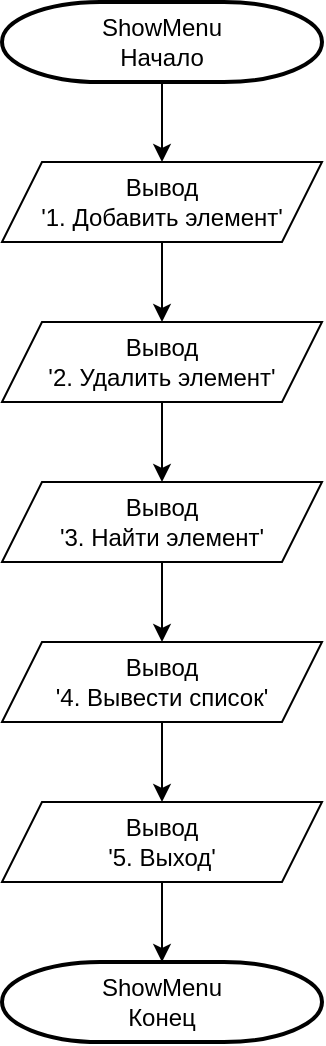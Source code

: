<mxfile version="26.1.0">
  <diagram id="C5RBs43oDa-KdzZeNtuy" name="Page-1">
    <mxGraphModel dx="664" dy="893" grid="1" gridSize="10" guides="1" tooltips="1" connect="1" arrows="1" fold="1" page="1" pageScale="1" pageWidth="827" pageHeight="1169" math="0" shadow="0">
      <root>
        <mxCell id="WIyWlLk6GJQsqaUBKTNV-0" />
        <mxCell id="WIyWlLk6GJQsqaUBKTNV-1" parent="WIyWlLk6GJQsqaUBKTNV-0" />
        <mxCell id="AcaFPXL1Tkq35xk4qhs0-6" style="edgeStyle=orthogonalEdgeStyle;rounded=0;orthogonalLoop=1;jettySize=auto;html=1;entryX=0.5;entryY=0;entryDx=0;entryDy=0;" edge="1" parent="WIyWlLk6GJQsqaUBKTNV-1" source="AcaFPXL1Tkq35xk4qhs0-0" target="AcaFPXL1Tkq35xk4qhs0-1">
          <mxGeometry relative="1" as="geometry" />
        </mxCell>
        <mxCell id="AcaFPXL1Tkq35xk4qhs0-0" value="ShowMenu&lt;div&gt;Начало&lt;/div&gt;" style="strokeWidth=2;html=1;shape=mxgraph.flowchart.terminator;whiteSpace=wrap;" vertex="1" parent="WIyWlLk6GJQsqaUBKTNV-1">
          <mxGeometry x="160" y="40" width="160" height="40" as="geometry" />
        </mxCell>
        <mxCell id="AcaFPXL1Tkq35xk4qhs0-7" style="edgeStyle=orthogonalEdgeStyle;rounded=0;orthogonalLoop=1;jettySize=auto;html=1;entryX=0.5;entryY=0;entryDx=0;entryDy=0;" edge="1" parent="WIyWlLk6GJQsqaUBKTNV-1" source="AcaFPXL1Tkq35xk4qhs0-1" target="AcaFPXL1Tkq35xk4qhs0-2">
          <mxGeometry relative="1" as="geometry" />
        </mxCell>
        <mxCell id="AcaFPXL1Tkq35xk4qhs0-1" value="Вывод&lt;div&gt;&#39;1. Добавить элемент&#39;&lt;/div&gt;" style="shape=parallelogram;perimeter=parallelogramPerimeter;whiteSpace=wrap;html=1;fixedSize=1;" vertex="1" parent="WIyWlLk6GJQsqaUBKTNV-1">
          <mxGeometry x="160" y="120" width="160" height="40" as="geometry" />
        </mxCell>
        <mxCell id="AcaFPXL1Tkq35xk4qhs0-8" style="edgeStyle=orthogonalEdgeStyle;rounded=0;orthogonalLoop=1;jettySize=auto;html=1;entryX=0.5;entryY=0;entryDx=0;entryDy=0;" edge="1" parent="WIyWlLk6GJQsqaUBKTNV-1" source="AcaFPXL1Tkq35xk4qhs0-2" target="AcaFPXL1Tkq35xk4qhs0-3">
          <mxGeometry relative="1" as="geometry" />
        </mxCell>
        <mxCell id="AcaFPXL1Tkq35xk4qhs0-2" value="Вывод&lt;div&gt;&#39;2. Удалить элемент&#39;&lt;/div&gt;" style="shape=parallelogram;perimeter=parallelogramPerimeter;whiteSpace=wrap;html=1;fixedSize=1;" vertex="1" parent="WIyWlLk6GJQsqaUBKTNV-1">
          <mxGeometry x="160" y="200" width="160" height="40" as="geometry" />
        </mxCell>
        <mxCell id="AcaFPXL1Tkq35xk4qhs0-9" style="edgeStyle=orthogonalEdgeStyle;rounded=0;orthogonalLoop=1;jettySize=auto;html=1;entryX=0.5;entryY=0;entryDx=0;entryDy=0;" edge="1" parent="WIyWlLk6GJQsqaUBKTNV-1" source="AcaFPXL1Tkq35xk4qhs0-3" target="AcaFPXL1Tkq35xk4qhs0-5">
          <mxGeometry relative="1" as="geometry" />
        </mxCell>
        <mxCell id="AcaFPXL1Tkq35xk4qhs0-3" value="Вывод&lt;div&gt;&#39;3. Найти элемент&#39;&lt;/div&gt;" style="shape=parallelogram;perimeter=parallelogramPerimeter;whiteSpace=wrap;html=1;fixedSize=1;" vertex="1" parent="WIyWlLk6GJQsqaUBKTNV-1">
          <mxGeometry x="160" y="280" width="160" height="40" as="geometry" />
        </mxCell>
        <mxCell id="AcaFPXL1Tkq35xk4qhs0-12" style="edgeStyle=orthogonalEdgeStyle;rounded=0;orthogonalLoop=1;jettySize=auto;html=1;" edge="1" parent="WIyWlLk6GJQsqaUBKTNV-1" source="AcaFPXL1Tkq35xk4qhs0-4" target="AcaFPXL1Tkq35xk4qhs0-11">
          <mxGeometry relative="1" as="geometry" />
        </mxCell>
        <mxCell id="AcaFPXL1Tkq35xk4qhs0-4" value="Вывод&lt;div&gt;&#39;5. Выход&#39;&lt;/div&gt;" style="shape=parallelogram;perimeter=parallelogramPerimeter;whiteSpace=wrap;html=1;fixedSize=1;" vertex="1" parent="WIyWlLk6GJQsqaUBKTNV-1">
          <mxGeometry x="160" y="440" width="160" height="40" as="geometry" />
        </mxCell>
        <mxCell id="AcaFPXL1Tkq35xk4qhs0-10" style="edgeStyle=orthogonalEdgeStyle;rounded=0;orthogonalLoop=1;jettySize=auto;html=1;entryX=0.5;entryY=0;entryDx=0;entryDy=0;" edge="1" parent="WIyWlLk6GJQsqaUBKTNV-1" source="AcaFPXL1Tkq35xk4qhs0-5" target="AcaFPXL1Tkq35xk4qhs0-4">
          <mxGeometry relative="1" as="geometry" />
        </mxCell>
        <mxCell id="AcaFPXL1Tkq35xk4qhs0-5" value="Вывод&lt;div&gt;&#39;4. Вывести список&#39;&lt;/div&gt;" style="shape=parallelogram;perimeter=parallelogramPerimeter;whiteSpace=wrap;html=1;fixedSize=1;" vertex="1" parent="WIyWlLk6GJQsqaUBKTNV-1">
          <mxGeometry x="160" y="360" width="160" height="40" as="geometry" />
        </mxCell>
        <mxCell id="AcaFPXL1Tkq35xk4qhs0-11" value="ShowMenu&lt;div&gt;Конец&lt;/div&gt;" style="strokeWidth=2;html=1;shape=mxgraph.flowchart.terminator;whiteSpace=wrap;" vertex="1" parent="WIyWlLk6GJQsqaUBKTNV-1">
          <mxGeometry x="160" y="520" width="160" height="40" as="geometry" />
        </mxCell>
      </root>
    </mxGraphModel>
  </diagram>
</mxfile>
